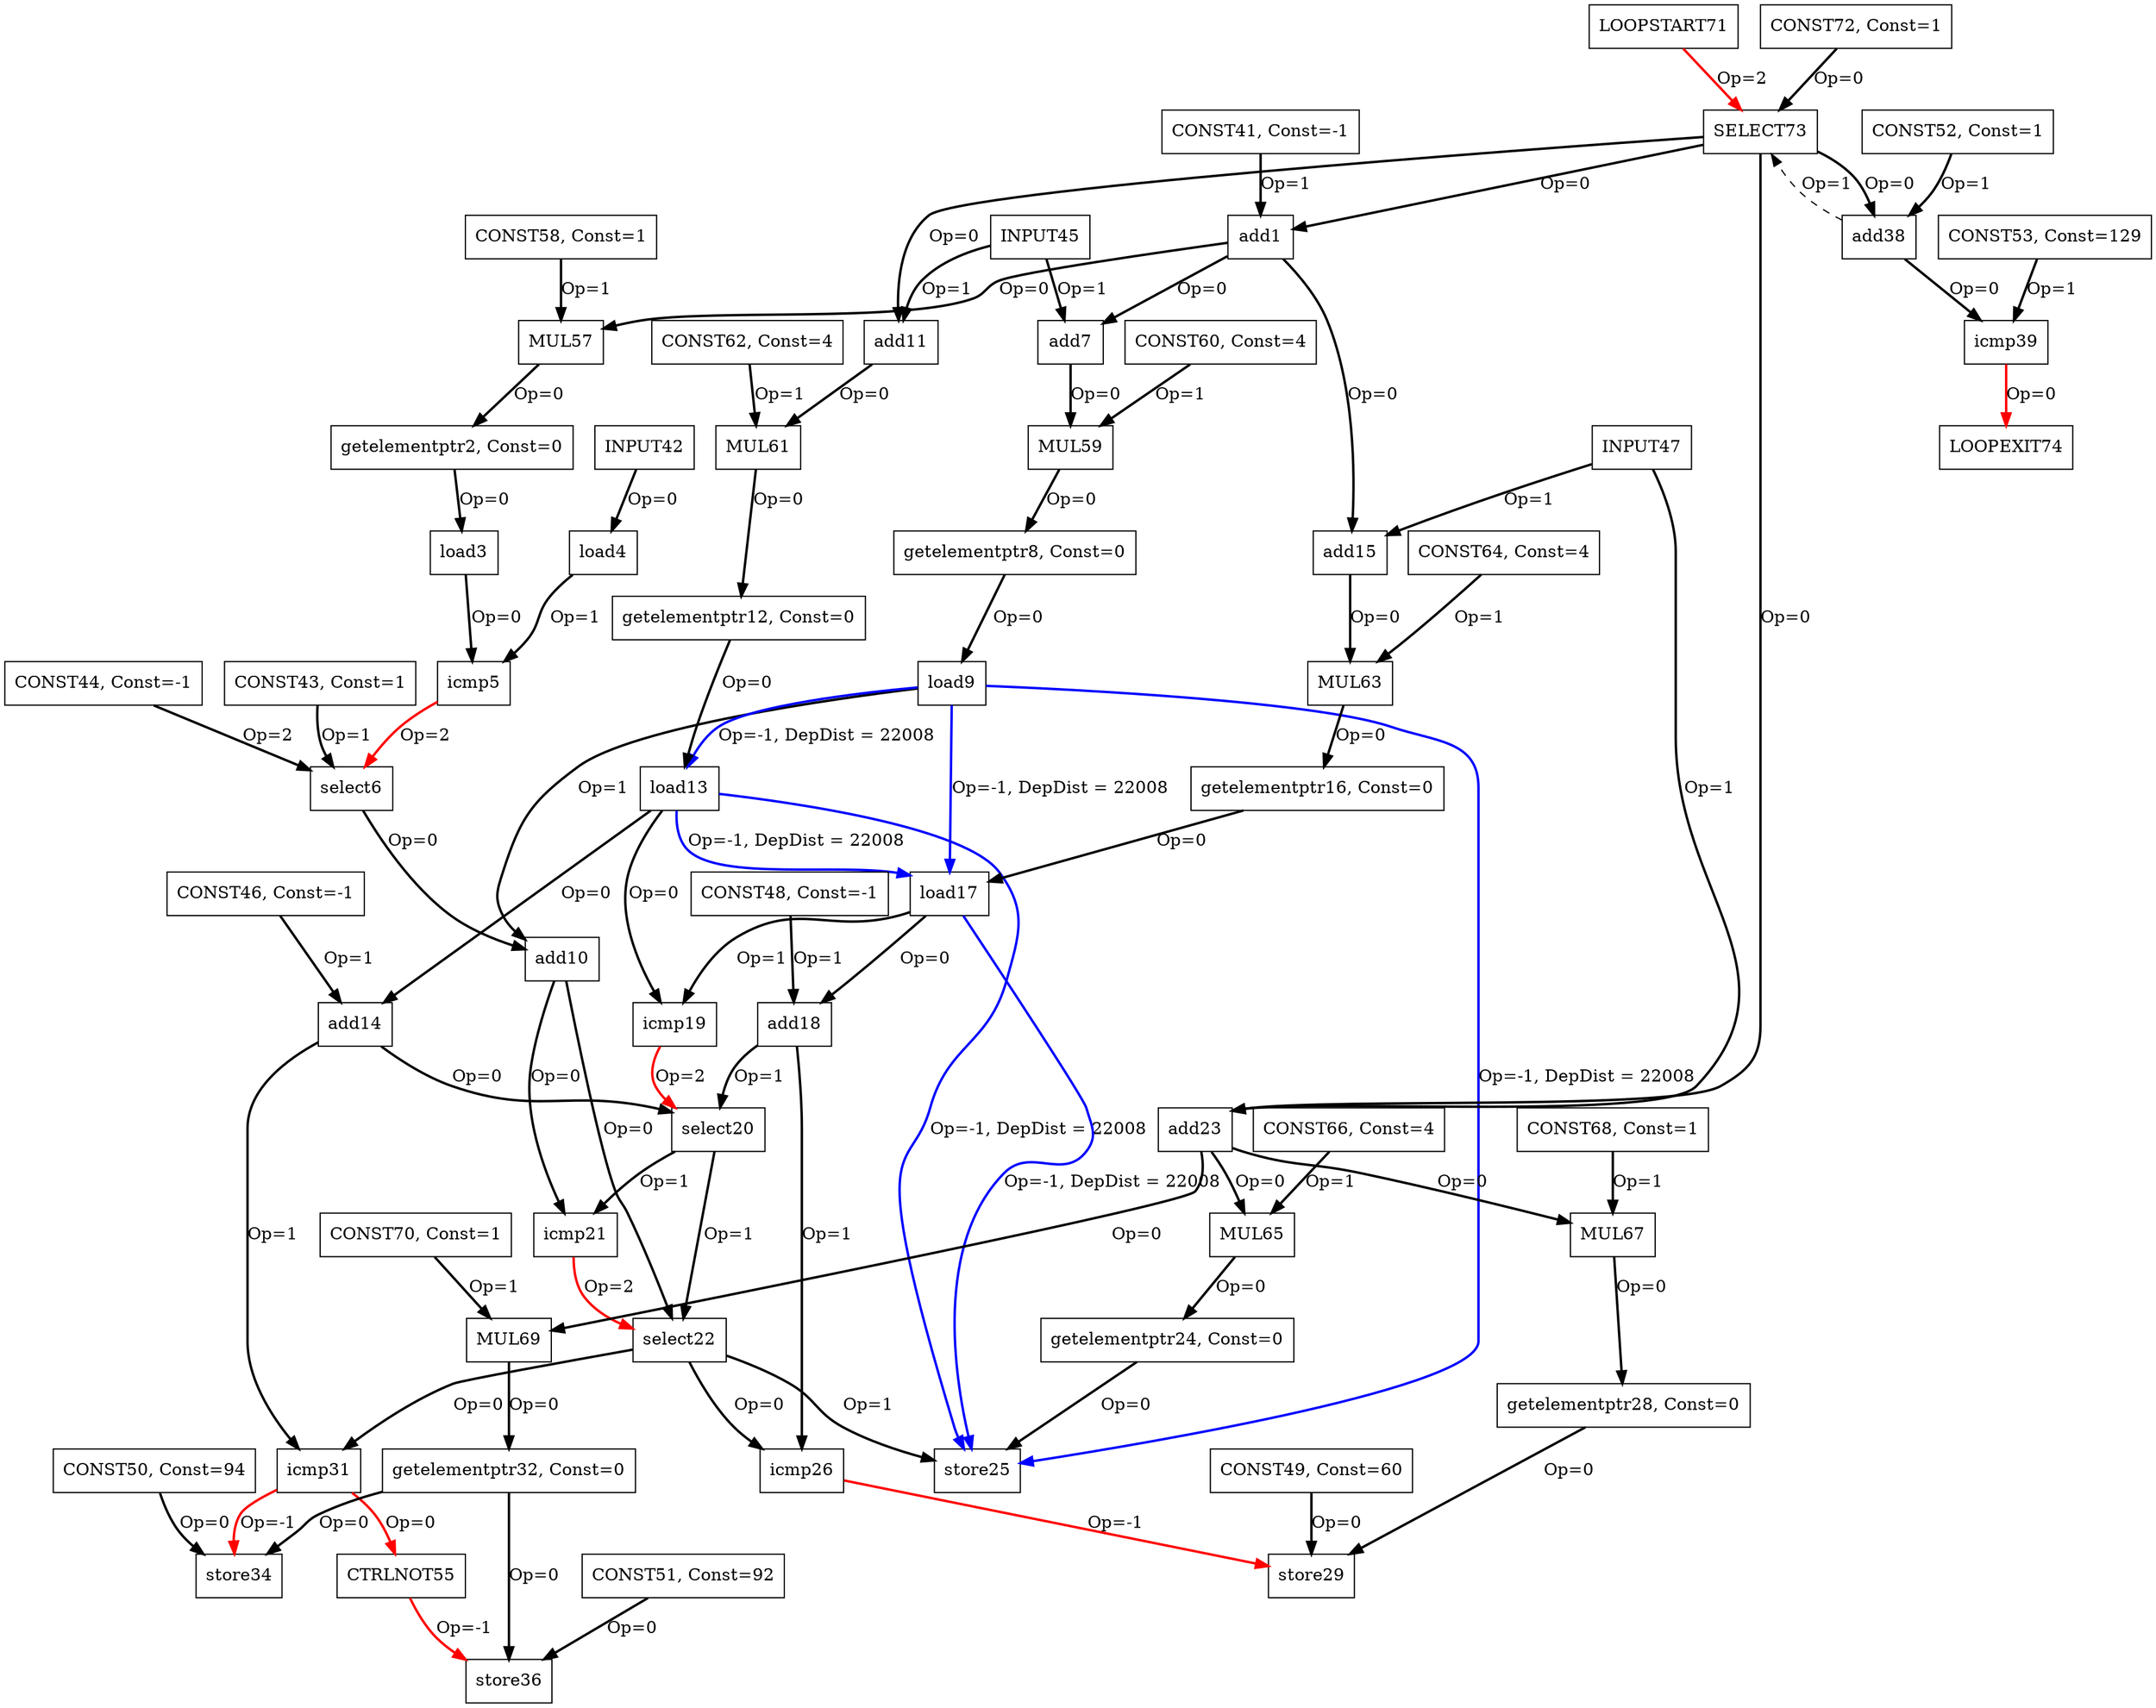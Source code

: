 Digraph G {
add1[label = "add1", shape = box, color = black];
getelementptr2[label = "getelementptr2, Const=0", shape = box, color = black];
load3[label = "load3", shape = box, color = black];
load4[label = "load4", shape = box, color = black];
icmp5[label = "icmp5", shape = box, color = black];
select6[label = "select6", shape = box, color = black];
add7[label = "add7", shape = box, color = black];
getelementptr8[label = "getelementptr8, Const=0", shape = box, color = black];
load9[label = "load9", shape = box, color = black];
add10[label = "add10", shape = box, color = black];
add11[label = "add11", shape = box, color = black];
getelementptr12[label = "getelementptr12, Const=0", shape = box, color = black];
load13[label = "load13", shape = box, color = black];
add14[label = "add14", shape = box, color = black];
add15[label = "add15", shape = box, color = black];
getelementptr16[label = "getelementptr16, Const=0", shape = box, color = black];
load17[label = "load17", shape = box, color = black];
add18[label = "add18", shape = box, color = black];
icmp19[label = "icmp19", shape = box, color = black];
select20[label = "select20", shape = box, color = black];
icmp21[label = "icmp21", shape = box, color = black];
select22[label = "select22", shape = box, color = black];
add23[label = "add23", shape = box, color = black];
getelementptr24[label = "getelementptr24, Const=0", shape = box, color = black];
store25[label = "store25", shape = box, color = black];
icmp26[label = "icmp26", shape = box, color = black];
getelementptr28[label = "getelementptr28, Const=0", shape = box, color = black];
store29[label = "store29", shape = box, color = black];
icmp31[label = "icmp31", shape = box, color = black];
getelementptr32[label = "getelementptr32, Const=0", shape = box, color = black];
store34[label = "store34", shape = box, color = black];
store36[label = "store36", shape = box, color = black];
add38[label = "add38", shape = box, color = black];
icmp39[label = "icmp39", shape = box, color = black];
CONST41[label = "CONST41, Const=-1", shape = box, color = black];
INPUT42[label = "INPUT42", shape = box, color = black];
CONST43[label = "CONST43, Const=1", shape = box, color = black];
CONST44[label = "CONST44, Const=-1", shape = box, color = black];
INPUT45[label = "INPUT45", shape = box, color = black];
CONST46[label = "CONST46, Const=-1", shape = box, color = black];
INPUT47[label = "INPUT47", shape = box, color = black];
CONST48[label = "CONST48, Const=-1", shape = box, color = black];
CONST49[label = "CONST49, Const=60", shape = box, color = black];
CONST50[label = "CONST50, Const=94", shape = box, color = black];
CONST51[label = "CONST51, Const=92", shape = box, color = black];
CONST52[label = "CONST52, Const=1", shape = box, color = black];
CONST53[label = "CONST53, Const=129", shape = box, color = black];
CTRLNOT55[label = "CTRLNOT55", shape = box, color = black];
MUL57[label = "MUL57", shape = box, color = black];
CONST58[label = "CONST58, Const=1", shape = box, color = black];
MUL59[label = "MUL59", shape = box, color = black];
CONST60[label = "CONST60, Const=4", shape = box, color = black];
MUL61[label = "MUL61", shape = box, color = black];
CONST62[label = "CONST62, Const=4", shape = box, color = black];
MUL63[label = "MUL63", shape = box, color = black];
CONST64[label = "CONST64, Const=4", shape = box, color = black];
MUL65[label = "MUL65", shape = box, color = black];
CONST66[label = "CONST66, Const=4", shape = box, color = black];
MUL67[label = "MUL67", shape = box, color = black];
CONST68[label = "CONST68, Const=1", shape = box, color = black];
MUL69[label = "MUL69", shape = box, color = black];
CONST70[label = "CONST70, Const=1", shape = box, color = black];
LOOPSTART71[label = "LOOPSTART71", shape = box, color = black];
CONST72[label = "CONST72, Const=1", shape = box, color = black];
SELECT73[label = "SELECT73", shape = box, color = black];
LOOPEXIT74[label = "LOOPEXIT74", shape = box, color = black];
CONST41 -> add1[color = black, style = bold, label = "Op=1"];
add1 -> add15[color = black, style = bold, label = "Op=0"];
add1 -> add7[color = black, style = bold, label = "Op=0"];
getelementptr2 -> load3[color = black, style = bold, label = "Op=0"];
load3 -> icmp5[color = black, style = bold, label = "Op=0"];
INPUT42 -> load4[color = black, style = bold, label = "Op=0"];
load4 -> icmp5[color = black, style = bold, label = "Op=1"];
icmp5 -> select6[color = red, style = bold, label = "Op=2"];
CONST43 -> select6[color = black, style = bold, label = "Op=1"];
CONST44 -> select6[color = black, style = bold, label = "Op=2"];
select6 -> add10[color = black, style = bold, label = "Op=0"];
INPUT45 -> add7[color = black, style = bold, label = "Op=1"];
getelementptr8 -> load9[color = black, style = bold, label = "Op=0"];
load9 -> add10[color = black, style = bold, label = "Op=1"];
add10 -> select22[color = black, style = bold, label = "Op=0"];
add10 -> icmp21[color = black, style = bold, label = "Op=0"];
INPUT45 -> add11[color = black, style = bold, label = "Op=1"];
getelementptr12 -> load13[color = black, style = bold, label = "Op=0"];
load13 -> icmp19[color = black, style = bold, label = "Op=0"];
load13 -> add14[color = black, style = bold, label = "Op=0"];
CONST46 -> add14[color = black, style = bold, label = "Op=1"];
add14 -> icmp31[color = black, style = bold, label = "Op=1"];
add14 -> select20[color = black, style = bold, label = "Op=0"];
INPUT47 -> add15[color = black, style = bold, label = "Op=1"];
getelementptr16 -> load17[color = black, style = bold, label = "Op=0"];
load17 -> icmp19[color = black, style = bold, label = "Op=1"];
load17 -> add18[color = black, style = bold, label = "Op=0"];
CONST48 -> add18[color = black, style = bold, label = "Op=1"];
add18 -> icmp26[color = black, style = bold, label = "Op=1"];
add18 -> select20[color = black, style = bold, label = "Op=1"];
icmp19 -> select20[color = red, style = bold, label = "Op=2"];
select20 -> select22[color = black, style = bold, label = "Op=1"];
select20 -> icmp21[color = black, style = bold, label = "Op=1"];
icmp21 -> select22[color = red, style = bold, label = "Op=2"];
select22 -> icmp31[color = black, style = bold, label = "Op=0"];
select22 -> icmp26[color = black, style = bold, label = "Op=0"];
select22 -> store25[color = black, style = bold, label = "Op=1"];
INPUT47 -> add23[color = black, style = bold, label = "Op=1"];
getelementptr24 -> store25[color = black, style = bold, label = "Op=0"];
getelementptr28 -> store29[color = black, style = bold, label = "Op=0"];
CONST49 -> store29[color = black, style = bold, label = "Op=0"];
getelementptr32 -> store36[color = black, style = bold, label = "Op=0"];
getelementptr32 -> store34[color = black, style = bold, label = "Op=0"];
CONST50 -> store34[color = black, style = bold, label = "Op=0"];
CONST51 -> store36[color = black, style = bold, label = "Op=0"];
CONST52 -> add38[color = black, style = bold, label = "Op=1"];
add38 -> icmp39[color = black, style = bold, label = "Op=0"];
CONST53 -> icmp39[color = black, style = bold, label = "Op=1"];
load9 -> load13[color = blue, style = bold, label = "Op=-1, DepDist = 22008"];
load9 -> load17[color = blue, style = bold, label = "Op=-1, DepDist = 22008"];
load9 -> store25[color = blue, style = bold, label = "Op=-1, DepDist = 22008"];
load13 -> load17[color = blue, style = bold, label = "Op=-1, DepDist = 22008"];
load13 -> store25[color = blue, style = bold, label = "Op=-1, DepDist = 22008"];
load17 -> store25[color = blue, style = bold, label = "Op=-1, DepDist = 22008"];
icmp26 -> store29[color = red, style = bold, label = "Op=-1"];
icmp31 -> store34[color = red, style = bold, label = "Op=-1"];
CTRLNOT55 -> store36[color = red, style = bold, label = "Op=-1"];
icmp31 -> CTRLNOT55[color = red, style = bold, label = "Op=0"];
add1 -> MUL57[color = black, style = bold, label = "Op=0"];
CONST58 -> MUL57[color = black, style = bold, label = "Op=1"];
MUL57 -> getelementptr2[color = black, style = bold, label = "Op=0"];
add7 -> MUL59[color = black, style = bold, label = "Op=0"];
CONST60 -> MUL59[color = black, style = bold, label = "Op=1"];
MUL59 -> getelementptr8[color = black, style = bold, label = "Op=0"];
add11 -> MUL61[color = black, style = bold, label = "Op=0"];
CONST62 -> MUL61[color = black, style = bold, label = "Op=1"];
MUL61 -> getelementptr12[color = black, style = bold, label = "Op=0"];
add15 -> MUL63[color = black, style = bold, label = "Op=0"];
CONST64 -> MUL63[color = black, style = bold, label = "Op=1"];
MUL63 -> getelementptr16[color = black, style = bold, label = "Op=0"];
add23 -> MUL65[color = black, style = bold, label = "Op=0"];
CONST66 -> MUL65[color = black, style = bold, label = "Op=1"];
MUL65 -> getelementptr24[color = black, style = bold, label = "Op=0"];
add23 -> MUL67[color = black, style = bold, label = "Op=0"];
CONST68 -> MUL67[color = black, style = bold, label = "Op=1"];
MUL67 -> getelementptr28[color = black, style = bold, label = "Op=0"];
add23 -> MUL69[color = black, style = bold, label = "Op=0"];
CONST70 -> MUL69[color = black, style = bold, label = "Op=1"];
MUL69 -> getelementptr32[color = black, style = bold, label = "Op=0"];
CONST72 -> SELECT73[color = black, style = bold, label = "Op=0"];
add38 -> SELECT73[color = black, style = dashed, label = "Op=1"];
LOOPSTART71 -> SELECT73[color = red, style = bold, label = "Op=2"];
SELECT73 -> add38[color = black, style = bold, label = "Op=0"];
SELECT73 -> add23[color = black, style = bold, label = "Op=0"];
SELECT73 -> add11[color = black, style = bold, label = "Op=0"];
SELECT73 -> add1[color = black, style = bold, label = "Op=0"];
icmp39 -> LOOPEXIT74[color = red, style = bold, label = "Op=0"];
}
